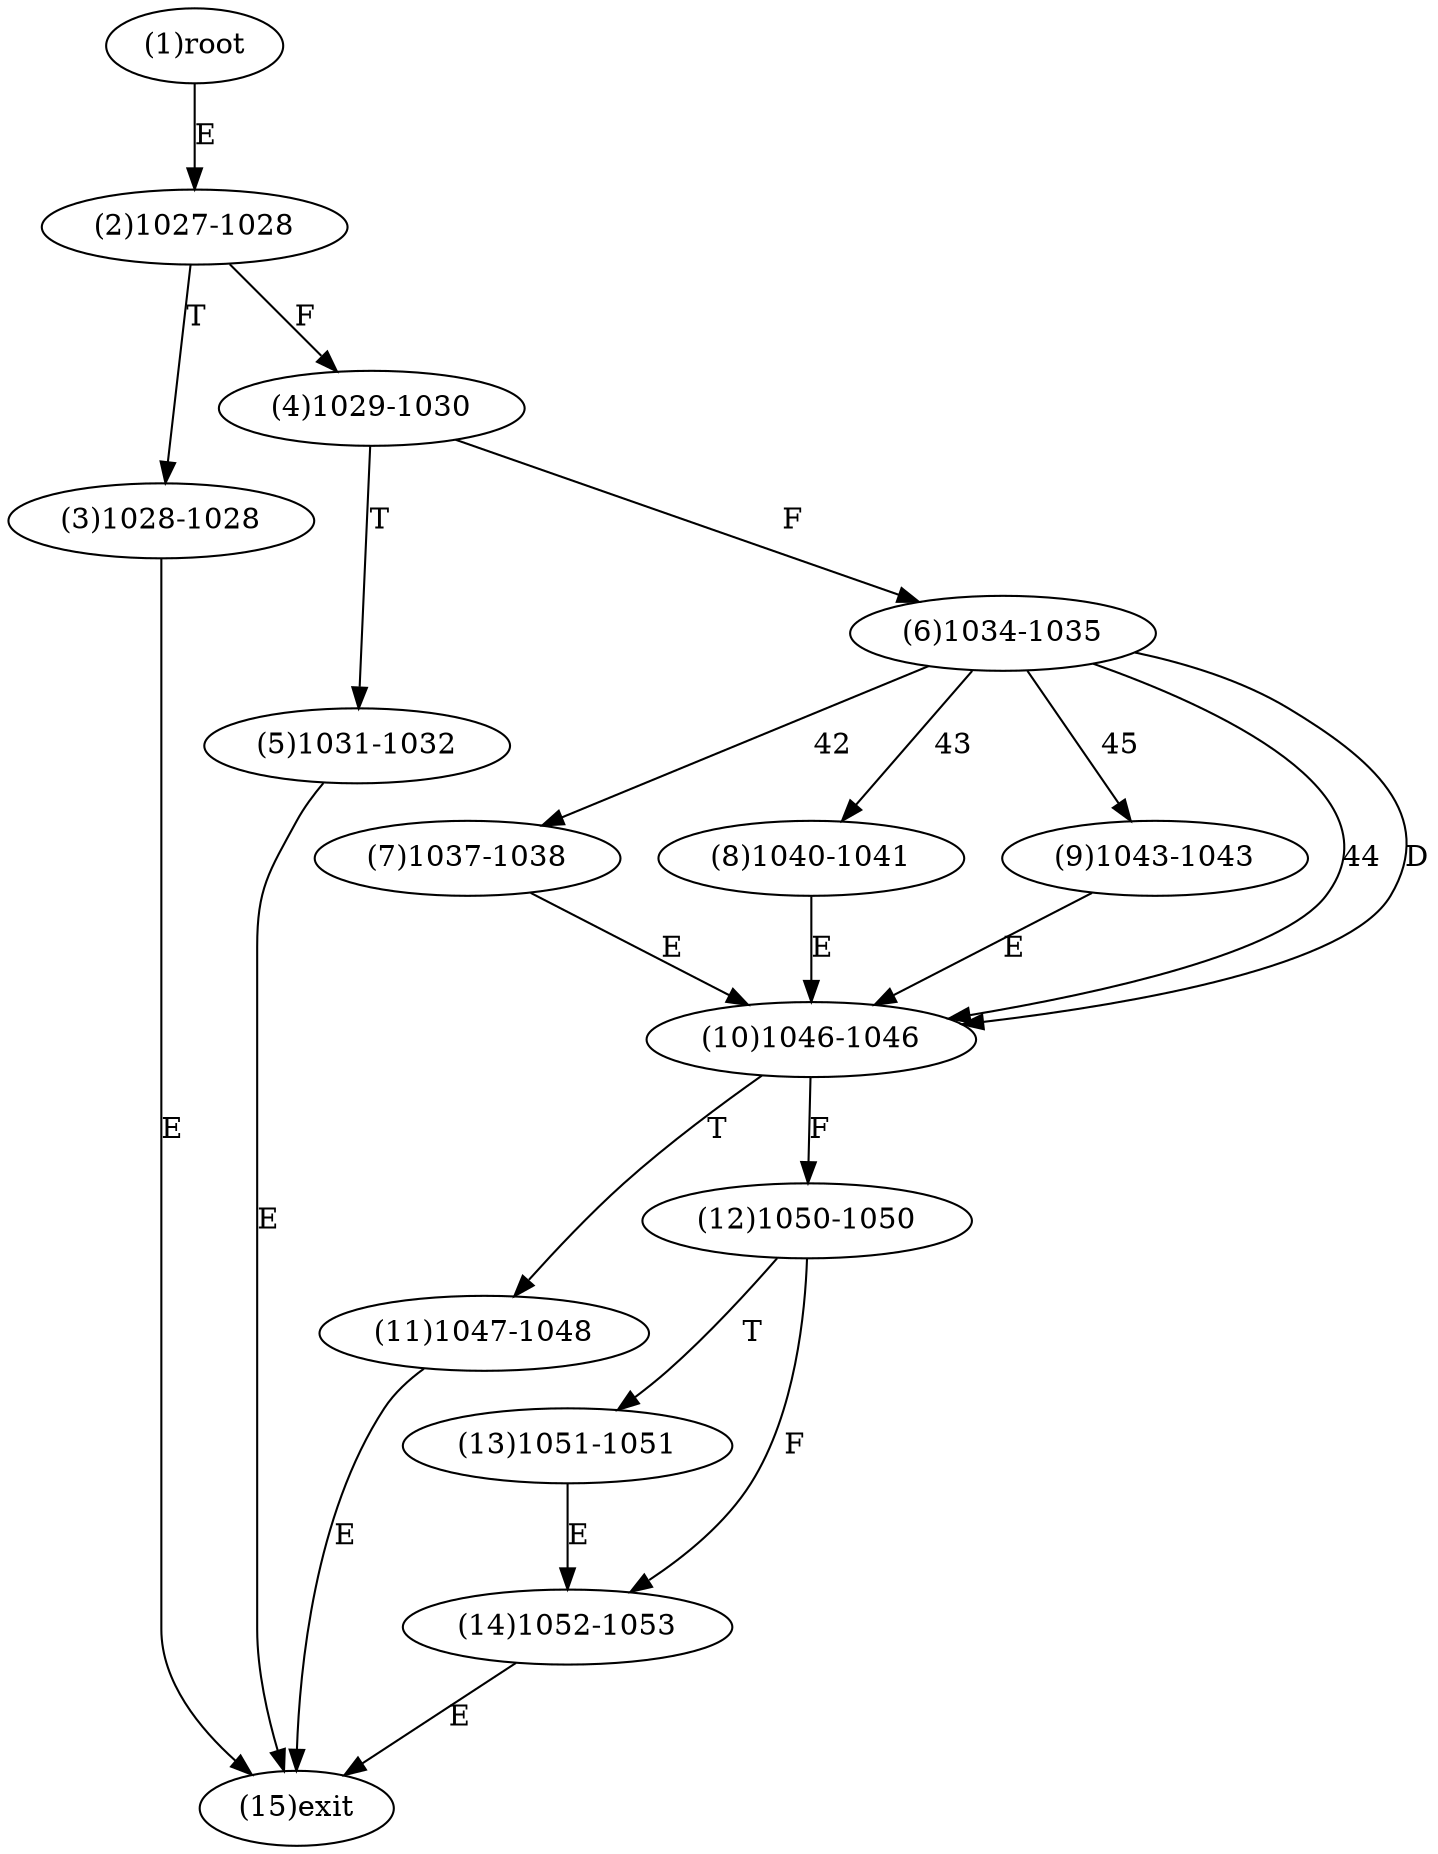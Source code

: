 digraph "" { 
1[ label="(1)root"];
2[ label="(2)1027-1028"];
3[ label="(3)1028-1028"];
4[ label="(4)1029-1030"];
5[ label="(5)1031-1032"];
6[ label="(6)1034-1035"];
7[ label="(7)1037-1038"];
8[ label="(8)1040-1041"];
9[ label="(9)1043-1043"];
10[ label="(10)1046-1046"];
11[ label="(11)1047-1048"];
12[ label="(12)1050-1050"];
13[ label="(13)1051-1051"];
14[ label="(14)1052-1053"];
15[ label="(15)exit"];
1->2[ label="E"];
2->4[ label="F"];
2->3[ label="T"];
3->15[ label="E"];
4->6[ label="F"];
4->5[ label="T"];
5->15[ label="E"];
6->7[ label="42"];
6->8[ label="43"];
6->10[ label="44"];
6->9[ label="45"];
6->10[ label="D"];
7->10[ label="E"];
8->10[ label="E"];
9->10[ label="E"];
10->12[ label="F"];
10->11[ label="T"];
11->15[ label="E"];
12->14[ label="F"];
12->13[ label="T"];
13->14[ label="E"];
14->15[ label="E"];
}